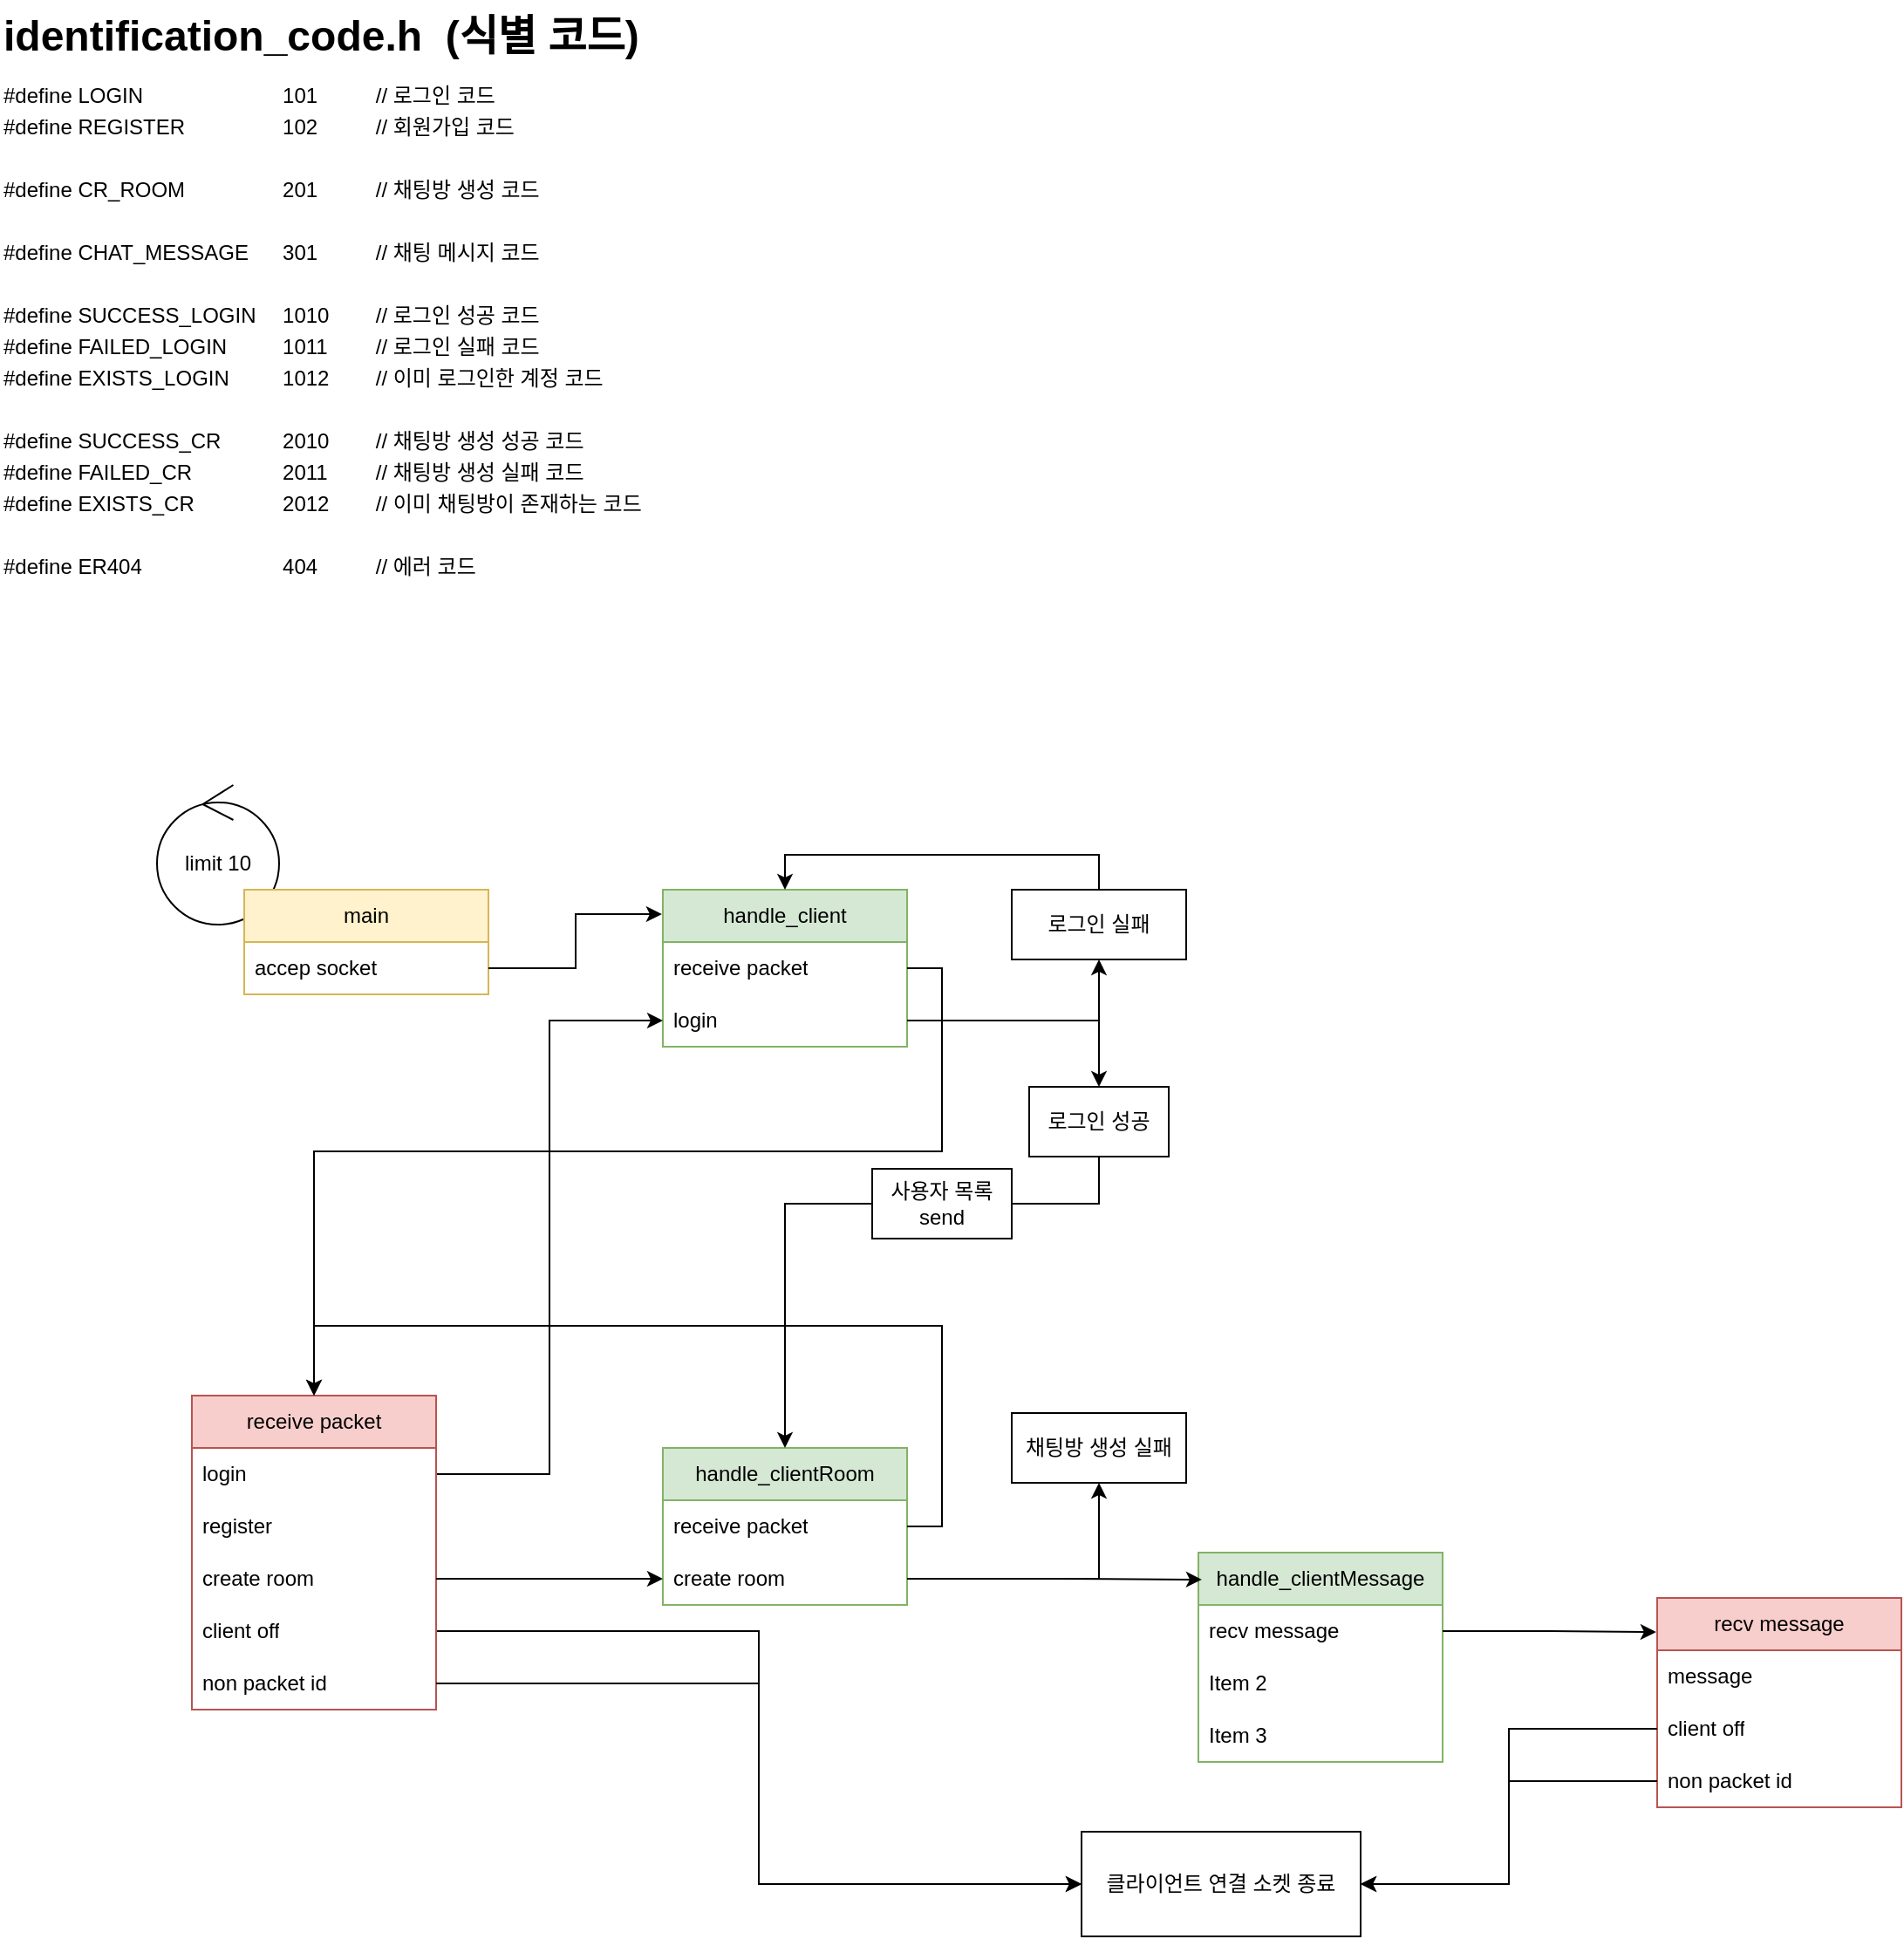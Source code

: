 <mxfile version="24.7.16">
  <diagram name="페이지-1" id="7Ynsx05TQ_TW6J1zzL17">
    <mxGraphModel dx="1434" dy="720" grid="1" gridSize="10" guides="1" tooltips="1" connect="1" arrows="1" fold="1" page="1" pageScale="1" pageWidth="827" pageHeight="1169" math="0" shadow="0">
      <root>
        <mxCell id="0" />
        <mxCell id="1" parent="0" />
        <mxCell id="HkOdZyDKnDV-VlXJsd4s-1" value="limit 10" style="ellipse;shape=umlControl;whiteSpace=wrap;html=1;" vertex="1" parent="1">
          <mxGeometry x="90" y="450" width="70" height="80" as="geometry" />
        </mxCell>
        <mxCell id="s8_g53VmeSPwoNF7_Ztp-12" value="main" style="swimlane;fontStyle=0;childLayout=stackLayout;horizontal=1;startSize=30;horizontalStack=0;resizeParent=1;resizeParentMax=0;resizeLast=0;collapsible=1;marginBottom=0;whiteSpace=wrap;html=1;fillColor=#fff2cc;strokeColor=#d6b656;" parent="1" vertex="1">
          <mxGeometry x="140" y="510" width="140" height="60" as="geometry" />
        </mxCell>
        <mxCell id="s8_g53VmeSPwoNF7_Ztp-13" value="accep socket" style="text;strokeColor=none;fillColor=none;align=left;verticalAlign=middle;spacingLeft=4;spacingRight=4;overflow=hidden;points=[[0,0.5],[1,0.5]];portConstraint=eastwest;rotatable=0;whiteSpace=wrap;html=1;" parent="s8_g53VmeSPwoNF7_Ztp-12" vertex="1">
          <mxGeometry y="30" width="140" height="30" as="geometry" />
        </mxCell>
        <mxCell id="s8_g53VmeSPwoNF7_Ztp-17" value="&lt;h1 style=&quot;margin-top: 0px;&quot;&gt;identification_code.h&amp;nbsp; (식별 코드)&lt;/h1&gt;&lt;p style=&quot;line-height: 50%;&quot;&gt;#define LOGIN&lt;span style=&quot;white-space:pre&quot;&gt;&#x9;&#x9;&#x9;&lt;/span&gt;101&lt;span style=&quot;white-space:pre&quot;&gt;&#x9;&#x9;&lt;/span&gt;// 로그인 코드&lt;/p&gt;&lt;p style=&quot;line-height: 50%;&quot;&gt;#define REGISTER&lt;span style=&quot;white-space:pre&quot;&gt;&#x9;&#x9;&lt;span style=&quot;white-space: pre;&quot;&gt;&#x9;&lt;/span&gt;&lt;/span&gt;102&lt;span style=&quot;white-space:pre&quot;&gt;&#x9;&#x9;&lt;/span&gt;// 회원가입 코드&lt;/p&gt;&lt;p style=&quot;line-height: 50%;&quot;&gt;&lt;br&gt;&lt;/p&gt;&lt;p style=&quot;line-height: 50%;&quot;&gt;#define CR_ROOM&lt;span style=&quot;white-space:pre&quot;&gt;&#x9;&#x9;&#x9;&lt;/span&gt;201&lt;span style=&quot;white-space:pre&quot;&gt;&#x9;&#x9;&lt;/span&gt;// 채팅방 생성 코드&lt;/p&gt;&lt;p style=&quot;line-height: 50%;&quot;&gt;&lt;br&gt;&lt;/p&gt;&lt;p style=&quot;line-height: 50%;&quot;&gt;#define CHAT_MESSAGE&lt;span style=&quot;white-space:pre&quot;&gt;&#x9;&lt;/span&gt;301&lt;span style=&quot;white-space:pre&quot;&gt;&#x9;&#x9;&lt;/span&gt;// 채팅 메시지 코드&lt;/p&gt;&lt;p style=&quot;line-height: 50%;&quot;&gt;&lt;br&gt;&lt;/p&gt;&lt;p style=&quot;line-height: 50%;&quot;&gt;#define SUCCESS_LOGIN&lt;span style=&quot;white-space:pre&quot;&gt;&#x9;&lt;/span&gt;1010&lt;span style=&quot;white-space:pre&quot;&gt;&#x9;&lt;/span&gt;// 로그인 성공 코드&lt;/p&gt;&lt;p style=&quot;line-height: 50%;&quot;&gt;#define FAILED_LOGIN&lt;span style=&quot;white-space: pre;&quot;&gt;&#x9;&lt;/span&gt;&lt;span style=&quot;white-space:pre&quot;&gt;&#x9;&lt;/span&gt;1011&lt;span style=&quot;white-space:pre&quot;&gt;&#x9;&lt;/span&gt;// 로그인 실패 코드&lt;/p&gt;&lt;p style=&quot;line-height: 50%;&quot;&gt;#define EXISTS_LOGIN&lt;span style=&quot;white-space:pre&quot;&gt;&#x9;&lt;span style=&quot;white-space: pre;&quot;&gt;&#x9;&lt;/span&gt;&lt;/span&gt;1012&lt;span style=&quot;white-space:pre&quot;&gt;&#x9;&lt;/span&gt;// 이미 로그인한 계정 코드&lt;/p&gt;&lt;p style=&quot;line-height: 50%;&quot;&gt;&lt;br&gt;&lt;/p&gt;&lt;p style=&quot;line-height: 50%;&quot;&gt;#define SUCCESS_CR&lt;span style=&quot;white-space:pre&quot;&gt;&#x9;&#x9;&lt;/span&gt;2010&lt;span style=&quot;white-space:pre&quot;&gt;&#x9;&lt;/span&gt;// 채팅방 생성 성공 코드&lt;/p&gt;&lt;p style=&quot;line-height: 50%;&quot;&gt;#define FAILED_CR&lt;span style=&quot;white-space:pre&quot;&gt;&#x9;&#x9;&lt;/span&gt;2011&lt;span style=&quot;white-space:pre&quot;&gt;&#x9;&lt;/span&gt;// 채팅방 생성 실패 코드&lt;/p&gt;&lt;p style=&quot;line-height: 50%;&quot;&gt;#define EXISTS_CR&lt;span style=&quot;white-space:pre&quot;&gt;&#x9;&#x9;&lt;/span&gt;2012&lt;span style=&quot;white-space:pre&quot;&gt;&#x9;&lt;/span&gt;// 이미 채팅방이 존재하는 코드&lt;/p&gt;&lt;p style=&quot;line-height: 50%;&quot;&gt;&lt;br&gt;&lt;/p&gt;&lt;p style=&quot;line-height: 50%;&quot;&gt;#define ER404&lt;span style=&quot;white-space:pre&quot;&gt;&#x9;&#x9;&#x9;&lt;/span&gt;404&lt;span style=&quot;white-space:pre&quot;&gt;&#x9;&#x9;&lt;/span&gt;// 에러 코드&lt;/p&gt;" style="text;html=1;whiteSpace=wrap;overflow=hidden;rounded=0;" parent="1" vertex="1">
          <mxGeometry width="400" height="330" as="geometry" />
        </mxCell>
        <mxCell id="HkOdZyDKnDV-VlXJsd4s-2" value="handle_client" style="swimlane;fontStyle=0;childLayout=stackLayout;horizontal=1;startSize=30;horizontalStack=0;resizeParent=1;resizeParentMax=0;resizeLast=0;collapsible=1;marginBottom=0;whiteSpace=wrap;html=1;fillColor=#d5e8d4;strokeColor=#82b366;" vertex="1" parent="1">
          <mxGeometry x="380" y="510" width="140" height="90" as="geometry" />
        </mxCell>
        <mxCell id="HkOdZyDKnDV-VlXJsd4s-3" value="receive packet" style="text;strokeColor=none;fillColor=none;align=left;verticalAlign=middle;spacingLeft=4;spacingRight=4;overflow=hidden;points=[[0,0.5],[1,0.5]];portConstraint=eastwest;rotatable=0;whiteSpace=wrap;html=1;" vertex="1" parent="HkOdZyDKnDV-VlXJsd4s-2">
          <mxGeometry y="30" width="140" height="30" as="geometry" />
        </mxCell>
        <mxCell id="HkOdZyDKnDV-VlXJsd4s-24" value="login" style="text;strokeColor=none;fillColor=none;align=left;verticalAlign=middle;spacingLeft=4;spacingRight=4;overflow=hidden;points=[[0,0.5],[1,0.5]];portConstraint=eastwest;rotatable=0;whiteSpace=wrap;html=1;" vertex="1" parent="HkOdZyDKnDV-VlXJsd4s-2">
          <mxGeometry y="60" width="140" height="30" as="geometry" />
        </mxCell>
        <mxCell id="HkOdZyDKnDV-VlXJsd4s-53" style="edgeStyle=orthogonalEdgeStyle;rounded=0;orthogonalLoop=1;jettySize=auto;html=1;exitX=1;exitY=0.25;exitDx=0;exitDy=0;entryX=0;entryY=0.5;entryDx=0;entryDy=0;" edge="1" parent="1" source="HkOdZyDKnDV-VlXJsd4s-6" target="HkOdZyDKnDV-VlXJsd4s-24">
          <mxGeometry relative="1" as="geometry" />
        </mxCell>
        <mxCell id="HkOdZyDKnDV-VlXJsd4s-59" style="edgeStyle=orthogonalEdgeStyle;rounded=0;orthogonalLoop=1;jettySize=auto;html=1;exitX=1;exitY=0.75;exitDx=0;exitDy=0;entryX=0;entryY=0.5;entryDx=0;entryDy=0;" edge="1" parent="1" source="HkOdZyDKnDV-VlXJsd4s-6" target="HkOdZyDKnDV-VlXJsd4s-58">
          <mxGeometry relative="1" as="geometry" />
        </mxCell>
        <mxCell id="HkOdZyDKnDV-VlXJsd4s-6" value="receive packet" style="swimlane;fontStyle=0;childLayout=stackLayout;horizontal=1;startSize=30;horizontalStack=0;resizeParent=1;resizeParentMax=0;resizeLast=0;collapsible=1;marginBottom=0;whiteSpace=wrap;html=1;fillColor=#f8cecc;strokeColor=#b85450;" vertex="1" parent="1">
          <mxGeometry x="110" y="800" width="140" height="180" as="geometry" />
        </mxCell>
        <mxCell id="HkOdZyDKnDV-VlXJsd4s-7" value="login" style="text;strokeColor=none;fillColor=none;align=left;verticalAlign=middle;spacingLeft=4;spacingRight=4;overflow=hidden;points=[[0,0.5],[1,0.5]];portConstraint=eastwest;rotatable=0;whiteSpace=wrap;html=1;" vertex="1" parent="HkOdZyDKnDV-VlXJsd4s-6">
          <mxGeometry y="30" width="140" height="30" as="geometry" />
        </mxCell>
        <mxCell id="HkOdZyDKnDV-VlXJsd4s-8" value="register" style="text;strokeColor=none;fillColor=none;align=left;verticalAlign=middle;spacingLeft=4;spacingRight=4;overflow=hidden;points=[[0,0.5],[1,0.5]];portConstraint=eastwest;rotatable=0;whiteSpace=wrap;html=1;" vertex="1" parent="HkOdZyDKnDV-VlXJsd4s-6">
          <mxGeometry y="60" width="140" height="30" as="geometry" />
        </mxCell>
        <mxCell id="HkOdZyDKnDV-VlXJsd4s-9" value="create room" style="text;strokeColor=none;fillColor=none;align=left;verticalAlign=middle;spacingLeft=4;spacingRight=4;overflow=hidden;points=[[0,0.5],[1,0.5]];portConstraint=eastwest;rotatable=0;whiteSpace=wrap;html=1;" vertex="1" parent="HkOdZyDKnDV-VlXJsd4s-6">
          <mxGeometry y="90" width="140" height="30" as="geometry" />
        </mxCell>
        <mxCell id="HkOdZyDKnDV-VlXJsd4s-11" value="client off" style="text;strokeColor=none;fillColor=none;align=left;verticalAlign=middle;spacingLeft=4;spacingRight=4;overflow=hidden;points=[[0,0.5],[1,0.5]];portConstraint=eastwest;rotatable=0;whiteSpace=wrap;html=1;" vertex="1" parent="HkOdZyDKnDV-VlXJsd4s-6">
          <mxGeometry y="120" width="140" height="30" as="geometry" />
        </mxCell>
        <mxCell id="HkOdZyDKnDV-VlXJsd4s-13" value="non packet id" style="text;strokeColor=none;fillColor=none;align=left;verticalAlign=middle;spacingLeft=4;spacingRight=4;overflow=hidden;points=[[0,0.5],[1,0.5]];portConstraint=eastwest;rotatable=0;whiteSpace=wrap;html=1;" vertex="1" parent="HkOdZyDKnDV-VlXJsd4s-6">
          <mxGeometry y="150" width="140" height="30" as="geometry" />
        </mxCell>
        <mxCell id="HkOdZyDKnDV-VlXJsd4s-15" value="recv message" style="swimlane;fontStyle=0;childLayout=stackLayout;horizontal=1;startSize=30;horizontalStack=0;resizeParent=1;resizeParentMax=0;resizeLast=0;collapsible=1;marginBottom=0;whiteSpace=wrap;html=1;fillColor=#f8cecc;strokeColor=#b85450;" vertex="1" parent="1">
          <mxGeometry x="950" y="916" width="140" height="120" as="geometry" />
        </mxCell>
        <mxCell id="HkOdZyDKnDV-VlXJsd4s-16" value="message" style="text;strokeColor=none;fillColor=none;align=left;verticalAlign=middle;spacingLeft=4;spacingRight=4;overflow=hidden;points=[[0,0.5],[1,0.5]];portConstraint=eastwest;rotatable=0;whiteSpace=wrap;html=1;" vertex="1" parent="HkOdZyDKnDV-VlXJsd4s-15">
          <mxGeometry y="30" width="140" height="30" as="geometry" />
        </mxCell>
        <mxCell id="HkOdZyDKnDV-VlXJsd4s-17" value="client off" style="text;strokeColor=none;fillColor=none;align=left;verticalAlign=middle;spacingLeft=4;spacingRight=4;overflow=hidden;points=[[0,0.5],[1,0.5]];portConstraint=eastwest;rotatable=0;whiteSpace=wrap;html=1;" vertex="1" parent="HkOdZyDKnDV-VlXJsd4s-15">
          <mxGeometry y="60" width="140" height="30" as="geometry" />
        </mxCell>
        <mxCell id="HkOdZyDKnDV-VlXJsd4s-18" value="non packet id" style="text;strokeColor=none;fillColor=none;align=left;verticalAlign=middle;spacingLeft=4;spacingRight=4;overflow=hidden;points=[[0,0.5],[1,0.5]];portConstraint=eastwest;rotatable=0;whiteSpace=wrap;html=1;" vertex="1" parent="HkOdZyDKnDV-VlXJsd4s-15">
          <mxGeometry y="90" width="140" height="30" as="geometry" />
        </mxCell>
        <mxCell id="HkOdZyDKnDV-VlXJsd4s-19" value="handle_clientRoom" style="swimlane;fontStyle=0;childLayout=stackLayout;horizontal=1;startSize=30;horizontalStack=0;resizeParent=1;resizeParentMax=0;resizeLast=0;collapsible=1;marginBottom=0;whiteSpace=wrap;html=1;fillColor=#d5e8d4;strokeColor=#82b366;" vertex="1" parent="1">
          <mxGeometry x="380" y="830" width="140" height="90" as="geometry" />
        </mxCell>
        <mxCell id="HkOdZyDKnDV-VlXJsd4s-20" value="receive packet" style="text;strokeColor=none;fillColor=none;align=left;verticalAlign=middle;spacingLeft=4;spacingRight=4;overflow=hidden;points=[[0,0.5],[1,0.5]];portConstraint=eastwest;rotatable=0;whiteSpace=wrap;html=1;" vertex="1" parent="HkOdZyDKnDV-VlXJsd4s-19">
          <mxGeometry y="30" width="140" height="30" as="geometry" />
        </mxCell>
        <mxCell id="HkOdZyDKnDV-VlXJsd4s-21" value="create room" style="text;strokeColor=none;fillColor=none;align=left;verticalAlign=middle;spacingLeft=4;spacingRight=4;overflow=hidden;points=[[0,0.5],[1,0.5]];portConstraint=eastwest;rotatable=0;whiteSpace=wrap;html=1;" vertex="1" parent="HkOdZyDKnDV-VlXJsd4s-19">
          <mxGeometry y="60" width="140" height="30" as="geometry" />
        </mxCell>
        <mxCell id="HkOdZyDKnDV-VlXJsd4s-23" style="edgeStyle=orthogonalEdgeStyle;rounded=0;orthogonalLoop=1;jettySize=auto;html=1;exitX=1;exitY=0.5;exitDx=0;exitDy=0;entryX=-0.004;entryY=0.156;entryDx=0;entryDy=0;entryPerimeter=0;" edge="1" parent="1" source="s8_g53VmeSPwoNF7_Ztp-13" target="HkOdZyDKnDV-VlXJsd4s-2">
          <mxGeometry relative="1" as="geometry">
            <mxPoint x="400" y="470" as="targetPoint" />
          </mxGeometry>
        </mxCell>
        <mxCell id="HkOdZyDKnDV-VlXJsd4s-64" style="edgeStyle=orthogonalEdgeStyle;rounded=0;orthogonalLoop=1;jettySize=auto;html=1;exitX=0.5;exitY=0;exitDx=0;exitDy=0;entryX=0.5;entryY=0;entryDx=0;entryDy=0;" edge="1" parent="1" source="HkOdZyDKnDV-VlXJsd4s-29" target="HkOdZyDKnDV-VlXJsd4s-2">
          <mxGeometry relative="1" as="geometry" />
        </mxCell>
        <mxCell id="HkOdZyDKnDV-VlXJsd4s-29" value="로그인 실패" style="rounded=0;whiteSpace=wrap;html=1;" vertex="1" parent="1">
          <mxGeometry x="580" y="510" width="100" height="40" as="geometry" />
        </mxCell>
        <mxCell id="HkOdZyDKnDV-VlXJsd4s-36" style="edgeStyle=orthogonalEdgeStyle;rounded=0;orthogonalLoop=1;jettySize=auto;html=1;exitX=1;exitY=0.5;exitDx=0;exitDy=0;entryX=0;entryY=0.5;entryDx=0;entryDy=0;" edge="1" parent="1" source="HkOdZyDKnDV-VlXJsd4s-9" target="HkOdZyDKnDV-VlXJsd4s-21">
          <mxGeometry relative="1" as="geometry" />
        </mxCell>
        <mxCell id="HkOdZyDKnDV-VlXJsd4s-37" value="채팅방 생성 실패" style="rounded=0;whiteSpace=wrap;html=1;" vertex="1" parent="1">
          <mxGeometry x="580" y="810" width="100" height="40" as="geometry" />
        </mxCell>
        <mxCell id="HkOdZyDKnDV-VlXJsd4s-40" style="edgeStyle=orthogonalEdgeStyle;rounded=0;orthogonalLoop=1;jettySize=auto;html=1;exitX=1;exitY=0.5;exitDx=0;exitDy=0;entryX=0.5;entryY=1;entryDx=0;entryDy=0;" edge="1" parent="1" source="HkOdZyDKnDV-VlXJsd4s-24" target="HkOdZyDKnDV-VlXJsd4s-29">
          <mxGeometry relative="1" as="geometry" />
        </mxCell>
        <mxCell id="HkOdZyDKnDV-VlXJsd4s-42" style="edgeStyle=orthogonalEdgeStyle;rounded=0;orthogonalLoop=1;jettySize=auto;html=1;exitX=1;exitY=0.5;exitDx=0;exitDy=0;entryX=0.5;entryY=1;entryDx=0;entryDy=0;" edge="1" parent="1" source="HkOdZyDKnDV-VlXJsd4s-21" target="HkOdZyDKnDV-VlXJsd4s-37">
          <mxGeometry relative="1" as="geometry" />
        </mxCell>
        <mxCell id="HkOdZyDKnDV-VlXJsd4s-44" value="handle_clientMessage" style="swimlane;fontStyle=0;childLayout=stackLayout;horizontal=1;startSize=30;horizontalStack=0;resizeParent=1;resizeParentMax=0;resizeLast=0;collapsible=1;marginBottom=0;whiteSpace=wrap;html=1;fillColor=#d5e8d4;strokeColor=#82b366;" vertex="1" parent="1">
          <mxGeometry x="687" y="890" width="140" height="120" as="geometry" />
        </mxCell>
        <mxCell id="HkOdZyDKnDV-VlXJsd4s-45" value="recv message" style="text;strokeColor=none;fillColor=none;align=left;verticalAlign=middle;spacingLeft=4;spacingRight=4;overflow=hidden;points=[[0,0.5],[1,0.5]];portConstraint=eastwest;rotatable=0;whiteSpace=wrap;html=1;" vertex="1" parent="HkOdZyDKnDV-VlXJsd4s-44">
          <mxGeometry y="30" width="140" height="30" as="geometry" />
        </mxCell>
        <mxCell id="HkOdZyDKnDV-VlXJsd4s-46" value="Item 2" style="text;strokeColor=none;fillColor=none;align=left;verticalAlign=middle;spacingLeft=4;spacingRight=4;overflow=hidden;points=[[0,0.5],[1,0.5]];portConstraint=eastwest;rotatable=0;whiteSpace=wrap;html=1;" vertex="1" parent="HkOdZyDKnDV-VlXJsd4s-44">
          <mxGeometry y="60" width="140" height="30" as="geometry" />
        </mxCell>
        <mxCell id="HkOdZyDKnDV-VlXJsd4s-47" value="Item 3" style="text;strokeColor=none;fillColor=none;align=left;verticalAlign=middle;spacingLeft=4;spacingRight=4;overflow=hidden;points=[[0,0.5],[1,0.5]];portConstraint=eastwest;rotatable=0;whiteSpace=wrap;html=1;" vertex="1" parent="HkOdZyDKnDV-VlXJsd4s-44">
          <mxGeometry y="90" width="140" height="30" as="geometry" />
        </mxCell>
        <mxCell id="HkOdZyDKnDV-VlXJsd4s-51" style="edgeStyle=orthogonalEdgeStyle;rounded=0;orthogonalLoop=1;jettySize=auto;html=1;exitX=1;exitY=0.5;exitDx=0;exitDy=0;entryX=-0.004;entryY=0.163;entryDx=0;entryDy=0;entryPerimeter=0;" edge="1" parent="1" source="HkOdZyDKnDV-VlXJsd4s-45" target="HkOdZyDKnDV-VlXJsd4s-15">
          <mxGeometry relative="1" as="geometry" />
        </mxCell>
        <mxCell id="HkOdZyDKnDV-VlXJsd4s-54" style="edgeStyle=orthogonalEdgeStyle;rounded=0;orthogonalLoop=1;jettySize=auto;html=1;exitX=1;exitY=0.5;exitDx=0;exitDy=0;entryX=0.5;entryY=0;entryDx=0;entryDy=0;" edge="1" parent="1" source="HkOdZyDKnDV-VlXJsd4s-3" target="HkOdZyDKnDV-VlXJsd4s-6">
          <mxGeometry relative="1" as="geometry">
            <Array as="points">
              <mxPoint x="540" y="555" />
              <mxPoint x="540" y="660" />
              <mxPoint x="180" y="660" />
            </Array>
          </mxGeometry>
        </mxCell>
        <mxCell id="HkOdZyDKnDV-VlXJsd4s-57" style="edgeStyle=orthogonalEdgeStyle;rounded=0;orthogonalLoop=1;jettySize=auto;html=1;exitX=1;exitY=0.5;exitDx=0;exitDy=0;entryX=0.5;entryY=0;entryDx=0;entryDy=0;" edge="1" parent="1" source="HkOdZyDKnDV-VlXJsd4s-20" target="HkOdZyDKnDV-VlXJsd4s-6">
          <mxGeometry relative="1" as="geometry">
            <mxPoint x="180" y="710" as="targetPoint" />
            <Array as="points">
              <mxPoint x="540" y="875" />
              <mxPoint x="540" y="760" />
              <mxPoint x="180" y="760" />
            </Array>
          </mxGeometry>
        </mxCell>
        <mxCell id="HkOdZyDKnDV-VlXJsd4s-58" value="클라이언트 연결 소켓 종료" style="rounded=0;whiteSpace=wrap;html=1;" vertex="1" parent="1">
          <mxGeometry x="620" y="1050" width="160" height="60" as="geometry" />
        </mxCell>
        <mxCell id="HkOdZyDKnDV-VlXJsd4s-60" style="edgeStyle=orthogonalEdgeStyle;rounded=0;orthogonalLoop=1;jettySize=auto;html=1;exitX=1;exitY=0.5;exitDx=0;exitDy=0;entryX=0.014;entryY=0.129;entryDx=0;entryDy=0;entryPerimeter=0;" edge="1" parent="1" source="HkOdZyDKnDV-VlXJsd4s-21" target="HkOdZyDKnDV-VlXJsd4s-44">
          <mxGeometry relative="1" as="geometry" />
        </mxCell>
        <mxCell id="HkOdZyDKnDV-VlXJsd4s-61" style="edgeStyle=orthogonalEdgeStyle;rounded=0;orthogonalLoop=1;jettySize=auto;html=1;exitX=0;exitY=0.5;exitDx=0;exitDy=0;entryX=1;entryY=0.5;entryDx=0;entryDy=0;" edge="1" parent="1" source="HkOdZyDKnDV-VlXJsd4s-17" target="HkOdZyDKnDV-VlXJsd4s-58">
          <mxGeometry relative="1" as="geometry" />
        </mxCell>
        <mxCell id="HkOdZyDKnDV-VlXJsd4s-62" style="edgeStyle=orthogonalEdgeStyle;rounded=0;orthogonalLoop=1;jettySize=auto;html=1;exitX=1;exitY=0.5;exitDx=0;exitDy=0;entryX=0;entryY=0.5;entryDx=0;entryDy=0;" edge="1" parent="1" source="HkOdZyDKnDV-VlXJsd4s-13" target="HkOdZyDKnDV-VlXJsd4s-58">
          <mxGeometry relative="1" as="geometry" />
        </mxCell>
        <mxCell id="HkOdZyDKnDV-VlXJsd4s-63" style="edgeStyle=orthogonalEdgeStyle;rounded=0;orthogonalLoop=1;jettySize=auto;html=1;exitX=0;exitY=0.5;exitDx=0;exitDy=0;entryX=1;entryY=0.5;entryDx=0;entryDy=0;" edge="1" parent="1" source="HkOdZyDKnDV-VlXJsd4s-18" target="HkOdZyDKnDV-VlXJsd4s-58">
          <mxGeometry relative="1" as="geometry" />
        </mxCell>
        <mxCell id="HkOdZyDKnDV-VlXJsd4s-69" value="" style="edgeStyle=orthogonalEdgeStyle;rounded=0;orthogonalLoop=1;jettySize=auto;html=1;exitX=1;exitY=0.5;exitDx=0;exitDy=0;entryX=0.5;entryY=0;entryDx=0;entryDy=0;" edge="1" parent="1" source="HkOdZyDKnDV-VlXJsd4s-24" target="HkOdZyDKnDV-VlXJsd4s-65">
          <mxGeometry relative="1" as="geometry">
            <mxPoint x="520" y="585" as="sourcePoint" />
            <mxPoint x="450" y="830" as="targetPoint" />
            <Array as="points" />
          </mxGeometry>
        </mxCell>
        <mxCell id="HkOdZyDKnDV-VlXJsd4s-70" style="edgeStyle=orthogonalEdgeStyle;rounded=0;orthogonalLoop=1;jettySize=auto;html=1;exitX=0.5;exitY=1;exitDx=0;exitDy=0;entryX=0.5;entryY=0;entryDx=0;entryDy=0;" edge="1" parent="1" source="HkOdZyDKnDV-VlXJsd4s-71" target="HkOdZyDKnDV-VlXJsd4s-19">
          <mxGeometry relative="1" as="geometry">
            <Array as="points">
              <mxPoint x="450" y="690" />
            </Array>
          </mxGeometry>
        </mxCell>
        <mxCell id="HkOdZyDKnDV-VlXJsd4s-65" value="로그인 성공" style="rounded=0;whiteSpace=wrap;html=1;" vertex="1" parent="1">
          <mxGeometry x="590" y="623" width="80" height="40" as="geometry" />
        </mxCell>
        <mxCell id="HkOdZyDKnDV-VlXJsd4s-72" value="" style="edgeStyle=orthogonalEdgeStyle;rounded=0;orthogonalLoop=1;jettySize=auto;html=1;exitX=0.5;exitY=1;exitDx=0;exitDy=0;entryX=0.5;entryY=0;entryDx=0;entryDy=0;" edge="1" parent="1" source="HkOdZyDKnDV-VlXJsd4s-65" target="HkOdZyDKnDV-VlXJsd4s-71">
          <mxGeometry relative="1" as="geometry">
            <mxPoint x="630" y="650" as="sourcePoint" />
            <mxPoint x="450" y="830" as="targetPoint" />
            <Array as="points">
              <mxPoint x="630" y="690" />
            </Array>
          </mxGeometry>
        </mxCell>
        <mxCell id="HkOdZyDKnDV-VlXJsd4s-71" value="사용자 목록 send" style="rounded=0;whiteSpace=wrap;html=1;" vertex="1" parent="1">
          <mxGeometry x="500" y="670" width="80" height="40" as="geometry" />
        </mxCell>
      </root>
    </mxGraphModel>
  </diagram>
</mxfile>
